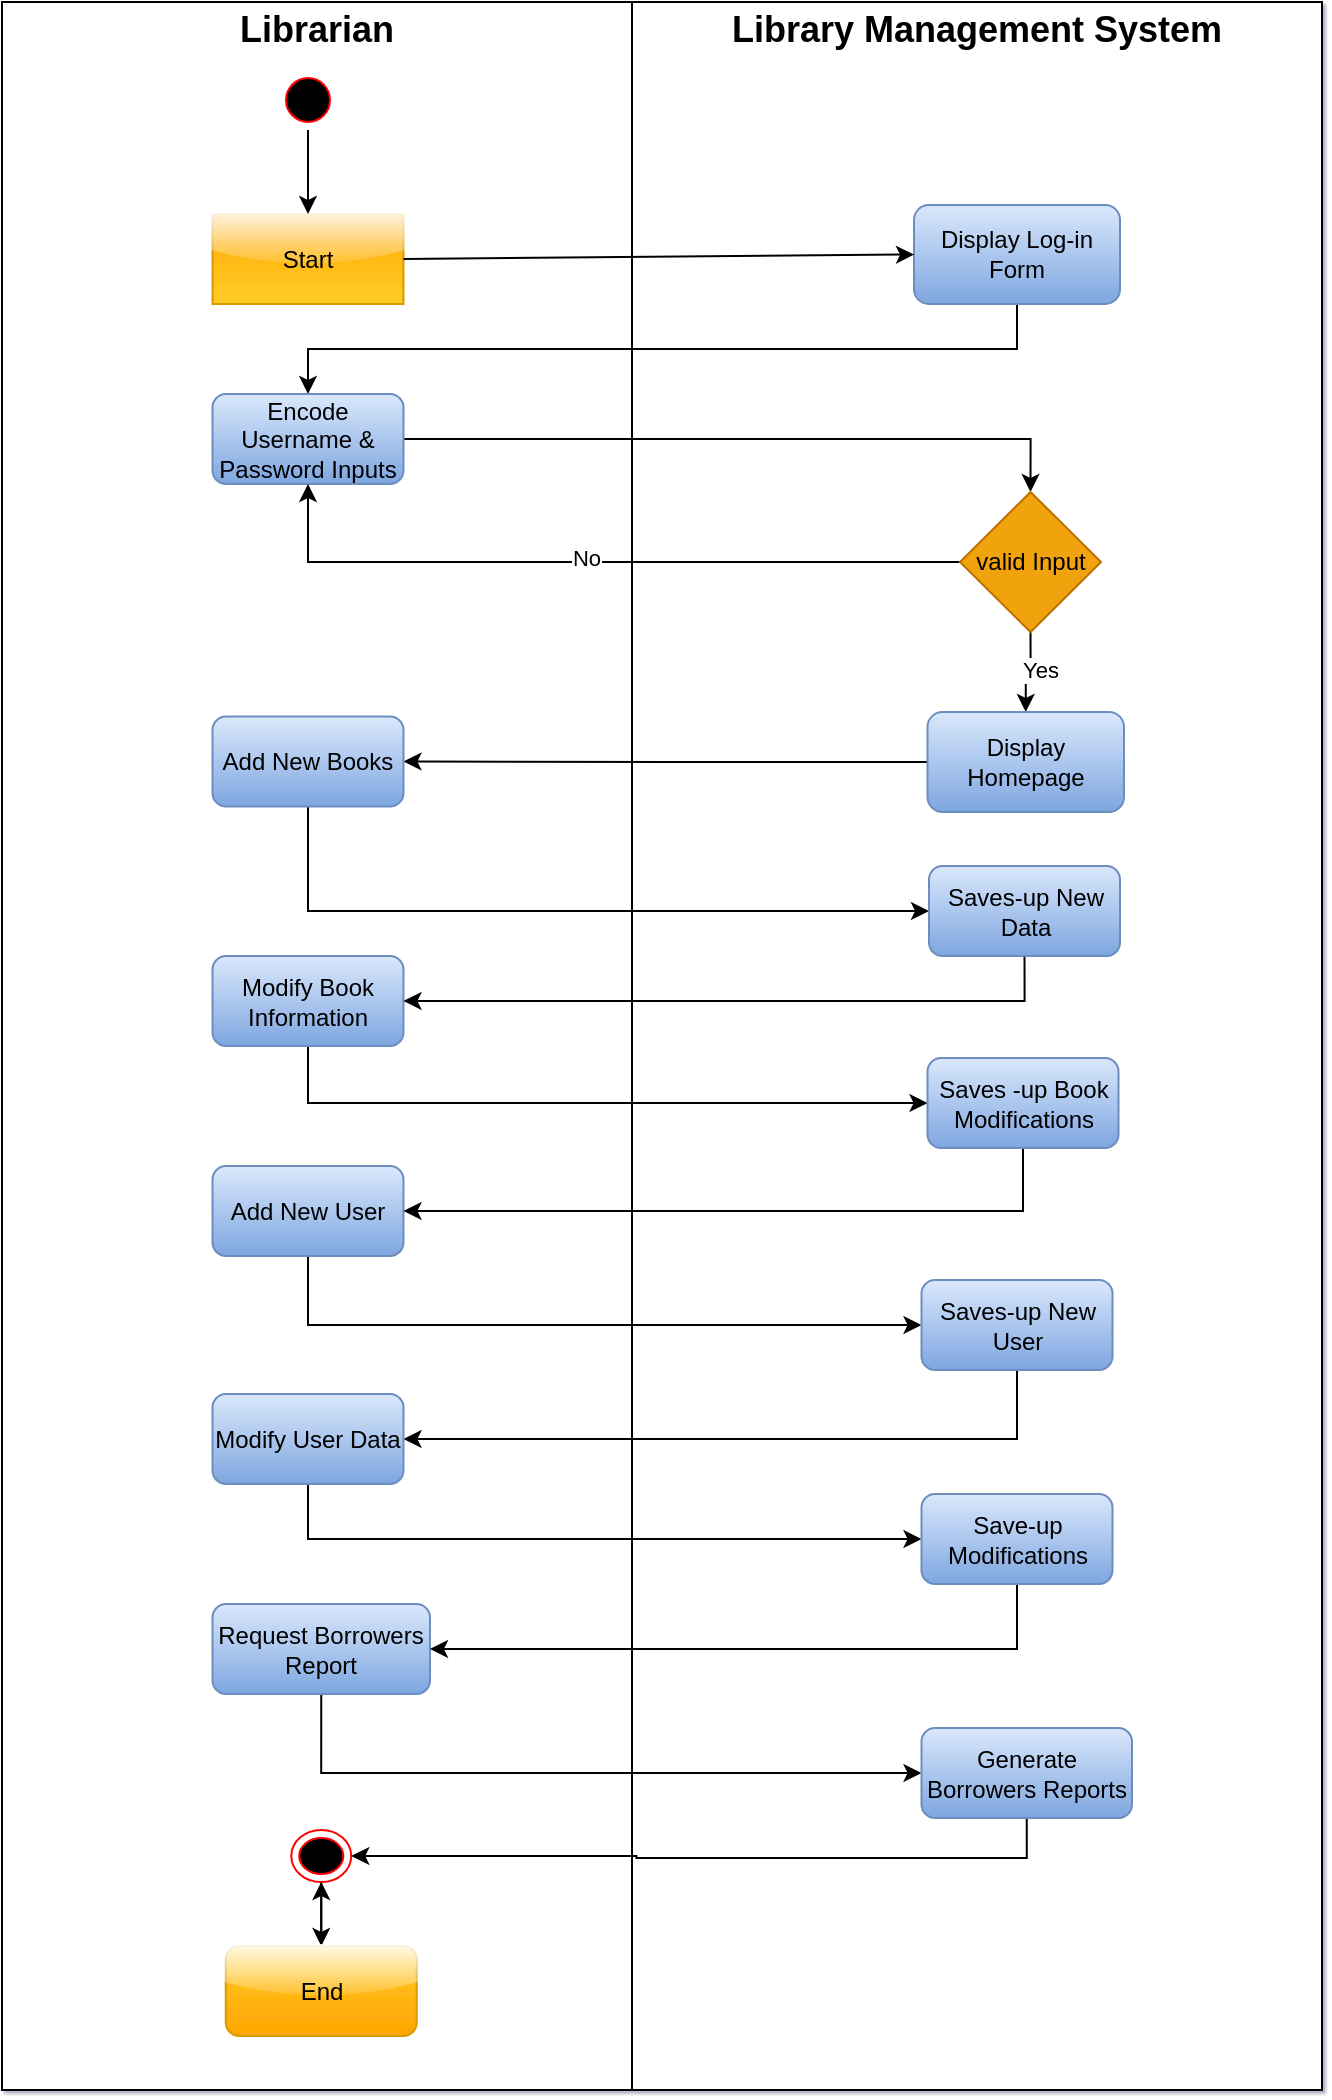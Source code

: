 <mxfile version="28.0.4">
  <diagram name="Page-1" id="fSiOuxlbwGA_ytTPQLYN">
    <mxGraphModel dx="2722" dy="996" grid="0" gridSize="10" guides="1" tooltips="1" connect="1" arrows="1" fold="1" page="0" pageScale="1" pageWidth="850" pageHeight="1100" background="none" math="0" shadow="1">
      <root>
        <mxCell id="0" />
        <mxCell id="1" parent="0" />
        <mxCell id="4KFAD_NUksjX8W6mWiC6-4" value="&lt;p style=&quot;margin:0px;margin-top:4px;text-align:center;&quot;&gt;&lt;/p&gt;&lt;div style=&quot;text-align: center; height: 2px;&quot;&gt;&lt;b&gt;&lt;font style=&quot;font-size: 18px;&quot;&gt;Librarian&lt;/font&gt;&lt;/b&gt;&lt;/div&gt;" style="verticalAlign=top;align=left;overflow=fill;html=1;whiteSpace=wrap;" parent="1" vertex="1">
          <mxGeometry x="64" y="45" width="315" height="1044" as="geometry" />
        </mxCell>
        <mxCell id="4KFAD_NUksjX8W6mWiC6-8" value="&lt;p style=&quot;margin: 4px 0px 0px;&quot;&gt;&lt;span style=&quot;font-size: 18px;&quot;&gt;&lt;b&gt;Library Management System&lt;/b&gt;&lt;/span&gt;&lt;/p&gt;" style="verticalAlign=top;align=center;overflow=fill;html=1;whiteSpace=wrap;" parent="1" vertex="1">
          <mxGeometry x="379" y="45" width="345" height="1044" as="geometry" />
        </mxCell>
        <mxCell id="4KFAD_NUksjX8W6mWiC6-11" value="Start" style="rounded=0;whiteSpace=wrap;html=1;fillColor=#ffcd28;gradientColor=#ffa500;strokeColor=#d79b00;glass=1;gradientDirection=north;" parent="1" vertex="1">
          <mxGeometry x="169.25" y="151" width="95.5" height="45" as="geometry" />
        </mxCell>
        <mxCell id="4KFAD_NUksjX8W6mWiC6-25" style="edgeStyle=orthogonalEdgeStyle;rounded=0;orthogonalLoop=1;jettySize=auto;html=1;exitX=0.5;exitY=1;exitDx=0;exitDy=0;entryX=0.5;entryY=0;entryDx=0;entryDy=0;" parent="1" source="4KFAD_NUksjX8W6mWiC6-12" target="4KFAD_NUksjX8W6mWiC6-19" edge="1">
          <mxGeometry relative="1" as="geometry" />
        </mxCell>
        <mxCell id="4KFAD_NUksjX8W6mWiC6-12" value="Display Log-in Form" style="rounded=1;whiteSpace=wrap;html=1;fillColor=#dae8fc;gradientColor=#7ea6e0;strokeColor=#6c8ebf;" parent="1" vertex="1">
          <mxGeometry x="520" y="146.5" width="103" height="49.5" as="geometry" />
        </mxCell>
        <mxCell id="4KFAD_NUksjX8W6mWiC6-16" value="" style="endArrow=classic;html=1;rounded=0;exitX=1;exitY=0.5;exitDx=0;exitDy=0;entryX=0;entryY=0.5;entryDx=0;entryDy=0;" parent="1" source="4KFAD_NUksjX8W6mWiC6-11" target="4KFAD_NUksjX8W6mWiC6-12" edge="1">
          <mxGeometry width="50" height="50" relative="1" as="geometry">
            <mxPoint x="353" y="415" as="sourcePoint" />
            <mxPoint x="403" y="365" as="targetPoint" />
          </mxGeometry>
        </mxCell>
        <mxCell id="4KFAD_NUksjX8W6mWiC6-29" style="edgeStyle=orthogonalEdgeStyle;rounded=0;orthogonalLoop=1;jettySize=auto;html=1;entryX=0.5;entryY=0;entryDx=0;entryDy=0;" parent="1" source="4KFAD_NUksjX8W6mWiC6-19" target="4KFAD_NUksjX8W6mWiC6-20" edge="1">
          <mxGeometry relative="1" as="geometry" />
        </mxCell>
        <mxCell id="4KFAD_NUksjX8W6mWiC6-19" value="Encode Username &amp;amp; Password Inputs" style="rounded=1;whiteSpace=wrap;html=1;fillColor=#dae8fc;gradientColor=#7ea6e0;strokeColor=#6c8ebf;" parent="1" vertex="1">
          <mxGeometry x="169.25" y="241" width="95.5" height="45" as="geometry" />
        </mxCell>
        <mxCell id="4KFAD_NUksjX8W6mWiC6-30" style="edgeStyle=orthogonalEdgeStyle;rounded=0;orthogonalLoop=1;jettySize=auto;html=1;entryX=0.5;entryY=1;entryDx=0;entryDy=0;" parent="1" source="4KFAD_NUksjX8W6mWiC6-20" target="4KFAD_NUksjX8W6mWiC6-19" edge="1">
          <mxGeometry relative="1" as="geometry" />
        </mxCell>
        <mxCell id="4KFAD_NUksjX8W6mWiC6-36" value="No" style="edgeLabel;html=1;align=center;verticalAlign=middle;resizable=0;points=[];" parent="4KFAD_NUksjX8W6mWiC6-30" vertex="1" connectable="0">
          <mxGeometry x="0.028" y="-2" relative="1" as="geometry">
            <mxPoint as="offset" />
          </mxGeometry>
        </mxCell>
        <mxCell id="4KFAD_NUksjX8W6mWiC6-33" style="edgeStyle=orthogonalEdgeStyle;rounded=0;orthogonalLoop=1;jettySize=auto;html=1;exitX=0.5;exitY=1;exitDx=0;exitDy=0;entryX=0.5;entryY=0;entryDx=0;entryDy=0;" parent="1" source="4KFAD_NUksjX8W6mWiC6-20" target="4KFAD_NUksjX8W6mWiC6-32" edge="1">
          <mxGeometry relative="1" as="geometry" />
        </mxCell>
        <mxCell id="4KFAD_NUksjX8W6mWiC6-35" value="Yes" style="edgeLabel;html=1;align=center;verticalAlign=middle;resizable=0;points=[];" parent="4KFAD_NUksjX8W6mWiC6-33" vertex="1" connectable="0">
          <mxGeometry x="-0.121" y="4" relative="1" as="geometry">
            <mxPoint as="offset" />
          </mxGeometry>
        </mxCell>
        <mxCell id="4KFAD_NUksjX8W6mWiC6-20" value="valid Input" style="rhombus;whiteSpace=wrap;html=1;fillColor=#f0a30a;strokeColor=#BD7000;shadow=0;fontColor=#000000;" parent="1" vertex="1">
          <mxGeometry x="543" y="290" width="70.5" height="70" as="geometry" />
        </mxCell>
        <mxCell id="4KFAD_NUksjX8W6mWiC6-52" style="edgeStyle=orthogonalEdgeStyle;rounded=0;orthogonalLoop=1;jettySize=auto;html=1;entryX=1;entryY=0.5;entryDx=0;entryDy=0;" parent="1" source="4KFAD_NUksjX8W6mWiC6-32" target="4KFAD_NUksjX8W6mWiC6-37" edge="1">
          <mxGeometry relative="1" as="geometry" />
        </mxCell>
        <mxCell id="4KFAD_NUksjX8W6mWiC6-32" value="Display Homepage" style="rounded=1;whiteSpace=wrap;html=1;fillColor=#dae8fc;gradientColor=#7ea6e0;strokeColor=#6c8ebf;" parent="1" vertex="1">
          <mxGeometry x="526.75" y="400" width="98.25" height="50" as="geometry" />
        </mxCell>
        <mxCell id="4KFAD_NUksjX8W6mWiC6-56" style="edgeStyle=orthogonalEdgeStyle;rounded=0;orthogonalLoop=1;jettySize=auto;html=1;exitX=0.5;exitY=1;exitDx=0;exitDy=0;entryX=0;entryY=0.5;entryDx=0;entryDy=0;" parent="1" source="4KFAD_NUksjX8W6mWiC6-37" target="4KFAD_NUksjX8W6mWiC6-54" edge="1">
          <mxGeometry relative="1" as="geometry" />
        </mxCell>
        <mxCell id="4KFAD_NUksjX8W6mWiC6-37" value="Add New Books" style="rounded=1;whiteSpace=wrap;html=1;fillColor=#dae8fc;gradientColor=#7ea6e0;strokeColor=#6c8ebf;" parent="1" vertex="1">
          <mxGeometry x="169.25" y="402.25" width="95.5" height="45" as="geometry" />
        </mxCell>
        <mxCell id="4KFAD_NUksjX8W6mWiC6-58" style="edgeStyle=orthogonalEdgeStyle;rounded=0;orthogonalLoop=1;jettySize=auto;html=1;exitX=0.5;exitY=1;exitDx=0;exitDy=0;entryX=0;entryY=0.5;entryDx=0;entryDy=0;" parent="1" source="4KFAD_NUksjX8W6mWiC6-38" target="4KFAD_NUksjX8W6mWiC6-53" edge="1">
          <mxGeometry relative="1" as="geometry" />
        </mxCell>
        <mxCell id="4KFAD_NUksjX8W6mWiC6-38" value="Modify Book Information" style="rounded=1;whiteSpace=wrap;html=1;fillColor=#dae8fc;gradientColor=#7ea6e0;strokeColor=#6c8ebf;" parent="1" vertex="1">
          <mxGeometry x="169.25" y="522" width="95.5" height="45" as="geometry" />
        </mxCell>
        <mxCell id="4KFAD_NUksjX8W6mWiC6-60" style="edgeStyle=orthogonalEdgeStyle;rounded=0;orthogonalLoop=1;jettySize=auto;html=1;exitX=0.5;exitY=1;exitDx=0;exitDy=0;entryX=0;entryY=0.5;entryDx=0;entryDy=0;" parent="1" source="4KFAD_NUksjX8W6mWiC6-39" target="4KFAD_NUksjX8W6mWiC6-55" edge="1">
          <mxGeometry relative="1" as="geometry" />
        </mxCell>
        <mxCell id="4KFAD_NUksjX8W6mWiC6-39" value="Add New User" style="rounded=1;whiteSpace=wrap;html=1;fillColor=#dae8fc;gradientColor=#7ea6e0;strokeColor=#6c8ebf;" parent="1" vertex="1">
          <mxGeometry x="169.25" y="627" width="95.5" height="45" as="geometry" />
        </mxCell>
        <mxCell id="4KFAD_NUksjX8W6mWiC6-67" style="edgeStyle=orthogonalEdgeStyle;rounded=0;orthogonalLoop=1;jettySize=auto;html=1;exitX=0.5;exitY=1;exitDx=0;exitDy=0;entryX=0;entryY=0.5;entryDx=0;entryDy=0;" parent="1" source="4KFAD_NUksjX8W6mWiC6-41" target="4KFAD_NUksjX8W6mWiC6-65" edge="1">
          <mxGeometry relative="1" as="geometry" />
        </mxCell>
        <mxCell id="4KFAD_NUksjX8W6mWiC6-41" value="Request Borrowers Report" style="rounded=1;whiteSpace=wrap;html=1;fillColor=#dae8fc;gradientColor=#7ea6e0;strokeColor=#6c8ebf;" parent="1" vertex="1">
          <mxGeometry x="169.25" y="846" width="108.75" height="45" as="geometry" />
        </mxCell>
        <mxCell id="4KFAD_NUksjX8W6mWiC6-46" style="edgeStyle=orthogonalEdgeStyle;rounded=0;orthogonalLoop=1;jettySize=auto;html=1;entryX=0.5;entryY=0;entryDx=0;entryDy=0;" parent="1" source="4KFAD_NUksjX8W6mWiC6-43" target="4KFAD_NUksjX8W6mWiC6-45" edge="1">
          <mxGeometry relative="1" as="geometry" />
        </mxCell>
        <mxCell id="4KFAD_NUksjX8W6mWiC6-43" value="" style="ellipse;html=1;shape=endState;fillColor=#000000;strokeColor=#ff0000;" parent="1" vertex="1">
          <mxGeometry x="208.63" y="959" width="30" height="26" as="geometry" />
        </mxCell>
        <mxCell id="vdvPGk4LxnIA5zCepxR8-1" value="" style="edgeStyle=orthogonalEdgeStyle;rounded=0;orthogonalLoop=1;jettySize=auto;html=1;" edge="1" parent="1" source="4KFAD_NUksjX8W6mWiC6-45" target="4KFAD_NUksjX8W6mWiC6-43">
          <mxGeometry relative="1" as="geometry" />
        </mxCell>
        <mxCell id="4KFAD_NUksjX8W6mWiC6-45" value="End" style="rounded=1;whiteSpace=wrap;html=1;fillColor=#ffcd28;strokeColor=#d79b00;gradientColor=#ffa500;glass=1;" parent="1" vertex="1">
          <mxGeometry x="175.88" y="1017" width="95.5" height="45" as="geometry" />
        </mxCell>
        <mxCell id="4KFAD_NUksjX8W6mWiC6-51" style="edgeStyle=orthogonalEdgeStyle;rounded=0;orthogonalLoop=1;jettySize=auto;html=1;entryX=0.5;entryY=0;entryDx=0;entryDy=0;" parent="1" source="4KFAD_NUksjX8W6mWiC6-47" target="4KFAD_NUksjX8W6mWiC6-11" edge="1">
          <mxGeometry relative="1" as="geometry" />
        </mxCell>
        <mxCell id="4KFAD_NUksjX8W6mWiC6-47" value="" style="ellipse;html=1;shape=startState;fillColor=#000000;strokeColor=#ff0000;" parent="1" vertex="1">
          <mxGeometry x="202" y="79" width="30" height="30" as="geometry" />
        </mxCell>
        <mxCell id="4KFAD_NUksjX8W6mWiC6-59" style="edgeStyle=orthogonalEdgeStyle;rounded=0;orthogonalLoop=1;jettySize=auto;html=1;exitX=0.5;exitY=1;exitDx=0;exitDy=0;entryX=1;entryY=0.5;entryDx=0;entryDy=0;" parent="1" source="4KFAD_NUksjX8W6mWiC6-53" target="4KFAD_NUksjX8W6mWiC6-39" edge="1">
          <mxGeometry relative="1" as="geometry" />
        </mxCell>
        <mxCell id="4KFAD_NUksjX8W6mWiC6-53" value="Saves -up Book Modifications" style="rounded=1;whiteSpace=wrap;html=1;fillColor=#dae8fc;gradientColor=#7ea6e0;strokeColor=#6c8ebf;" parent="1" vertex="1">
          <mxGeometry x="526.75" y="573" width="95.5" height="45" as="geometry" />
        </mxCell>
        <mxCell id="4KFAD_NUksjX8W6mWiC6-57" style="edgeStyle=orthogonalEdgeStyle;rounded=0;orthogonalLoop=1;jettySize=auto;html=1;exitX=0.5;exitY=1;exitDx=0;exitDy=0;entryX=1;entryY=0.5;entryDx=0;entryDy=0;" parent="1" source="4KFAD_NUksjX8W6mWiC6-54" target="4KFAD_NUksjX8W6mWiC6-38" edge="1">
          <mxGeometry relative="1" as="geometry" />
        </mxCell>
        <mxCell id="4KFAD_NUksjX8W6mWiC6-54" value="Saves-up New Data" style="rounded=1;whiteSpace=wrap;html=1;fillColor=#dae8fc;gradientColor=#7ea6e0;strokeColor=#6c8ebf;" parent="1" vertex="1">
          <mxGeometry x="527.5" y="477" width="95.5" height="45" as="geometry" />
        </mxCell>
        <mxCell id="4KFAD_NUksjX8W6mWiC6-62" style="edgeStyle=orthogonalEdgeStyle;rounded=0;orthogonalLoop=1;jettySize=auto;html=1;exitX=0.5;exitY=1;exitDx=0;exitDy=0;entryX=1;entryY=0.5;entryDx=0;entryDy=0;" parent="1" source="4KFAD_NUksjX8W6mWiC6-55" target="4KFAD_NUksjX8W6mWiC6-61" edge="1">
          <mxGeometry relative="1" as="geometry" />
        </mxCell>
        <mxCell id="4KFAD_NUksjX8W6mWiC6-55" value="Saves-up New User" style="rounded=1;whiteSpace=wrap;html=1;fillColor=#dae8fc;gradientColor=#7ea6e0;strokeColor=#6c8ebf;" parent="1" vertex="1">
          <mxGeometry x="523.75" y="684" width="95.5" height="45" as="geometry" />
        </mxCell>
        <mxCell id="4KFAD_NUksjX8W6mWiC6-64" style="edgeStyle=orthogonalEdgeStyle;rounded=0;orthogonalLoop=1;jettySize=auto;html=1;exitX=0.5;exitY=1;exitDx=0;exitDy=0;entryX=0;entryY=0.5;entryDx=0;entryDy=0;" parent="1" source="4KFAD_NUksjX8W6mWiC6-61" target="4KFAD_NUksjX8W6mWiC6-63" edge="1">
          <mxGeometry relative="1" as="geometry" />
        </mxCell>
        <mxCell id="4KFAD_NUksjX8W6mWiC6-61" value="Modify User Data" style="rounded=1;whiteSpace=wrap;html=1;fillColor=#dae8fc;gradientColor=#7ea6e0;strokeColor=#6c8ebf;" parent="1" vertex="1">
          <mxGeometry x="169.25" y="741" width="95.5" height="45" as="geometry" />
        </mxCell>
        <mxCell id="4KFAD_NUksjX8W6mWiC6-66" style="edgeStyle=orthogonalEdgeStyle;rounded=0;orthogonalLoop=1;jettySize=auto;html=1;exitX=0.5;exitY=1;exitDx=0;exitDy=0;entryX=1;entryY=0.5;entryDx=0;entryDy=0;" parent="1" source="4KFAD_NUksjX8W6mWiC6-63" target="4KFAD_NUksjX8W6mWiC6-41" edge="1">
          <mxGeometry relative="1" as="geometry" />
        </mxCell>
        <mxCell id="4KFAD_NUksjX8W6mWiC6-63" value="Save-up Modifications" style="rounded=1;whiteSpace=wrap;html=1;fillColor=#dae8fc;gradientColor=#7ea6e0;strokeColor=#6c8ebf;" parent="1" vertex="1">
          <mxGeometry x="523.75" y="791" width="95.5" height="45" as="geometry" />
        </mxCell>
        <mxCell id="4KFAD_NUksjX8W6mWiC6-68" style="edgeStyle=orthogonalEdgeStyle;rounded=0;orthogonalLoop=1;jettySize=auto;html=1;exitX=0.5;exitY=1;exitDx=0;exitDy=0;entryX=1;entryY=0.5;entryDx=0;entryDy=0;" parent="1" source="4KFAD_NUksjX8W6mWiC6-65" target="4KFAD_NUksjX8W6mWiC6-43" edge="1">
          <mxGeometry relative="1" as="geometry" />
        </mxCell>
        <mxCell id="4KFAD_NUksjX8W6mWiC6-65" value="Generate Borrowers Reports" style="rounded=1;whiteSpace=wrap;html=1;fillColor=#dae8fc;gradientColor=#7ea6e0;strokeColor=#6c8ebf;" parent="1" vertex="1">
          <mxGeometry x="523.75" y="908" width="105.25" height="45" as="geometry" />
        </mxCell>
      </root>
    </mxGraphModel>
  </diagram>
</mxfile>
